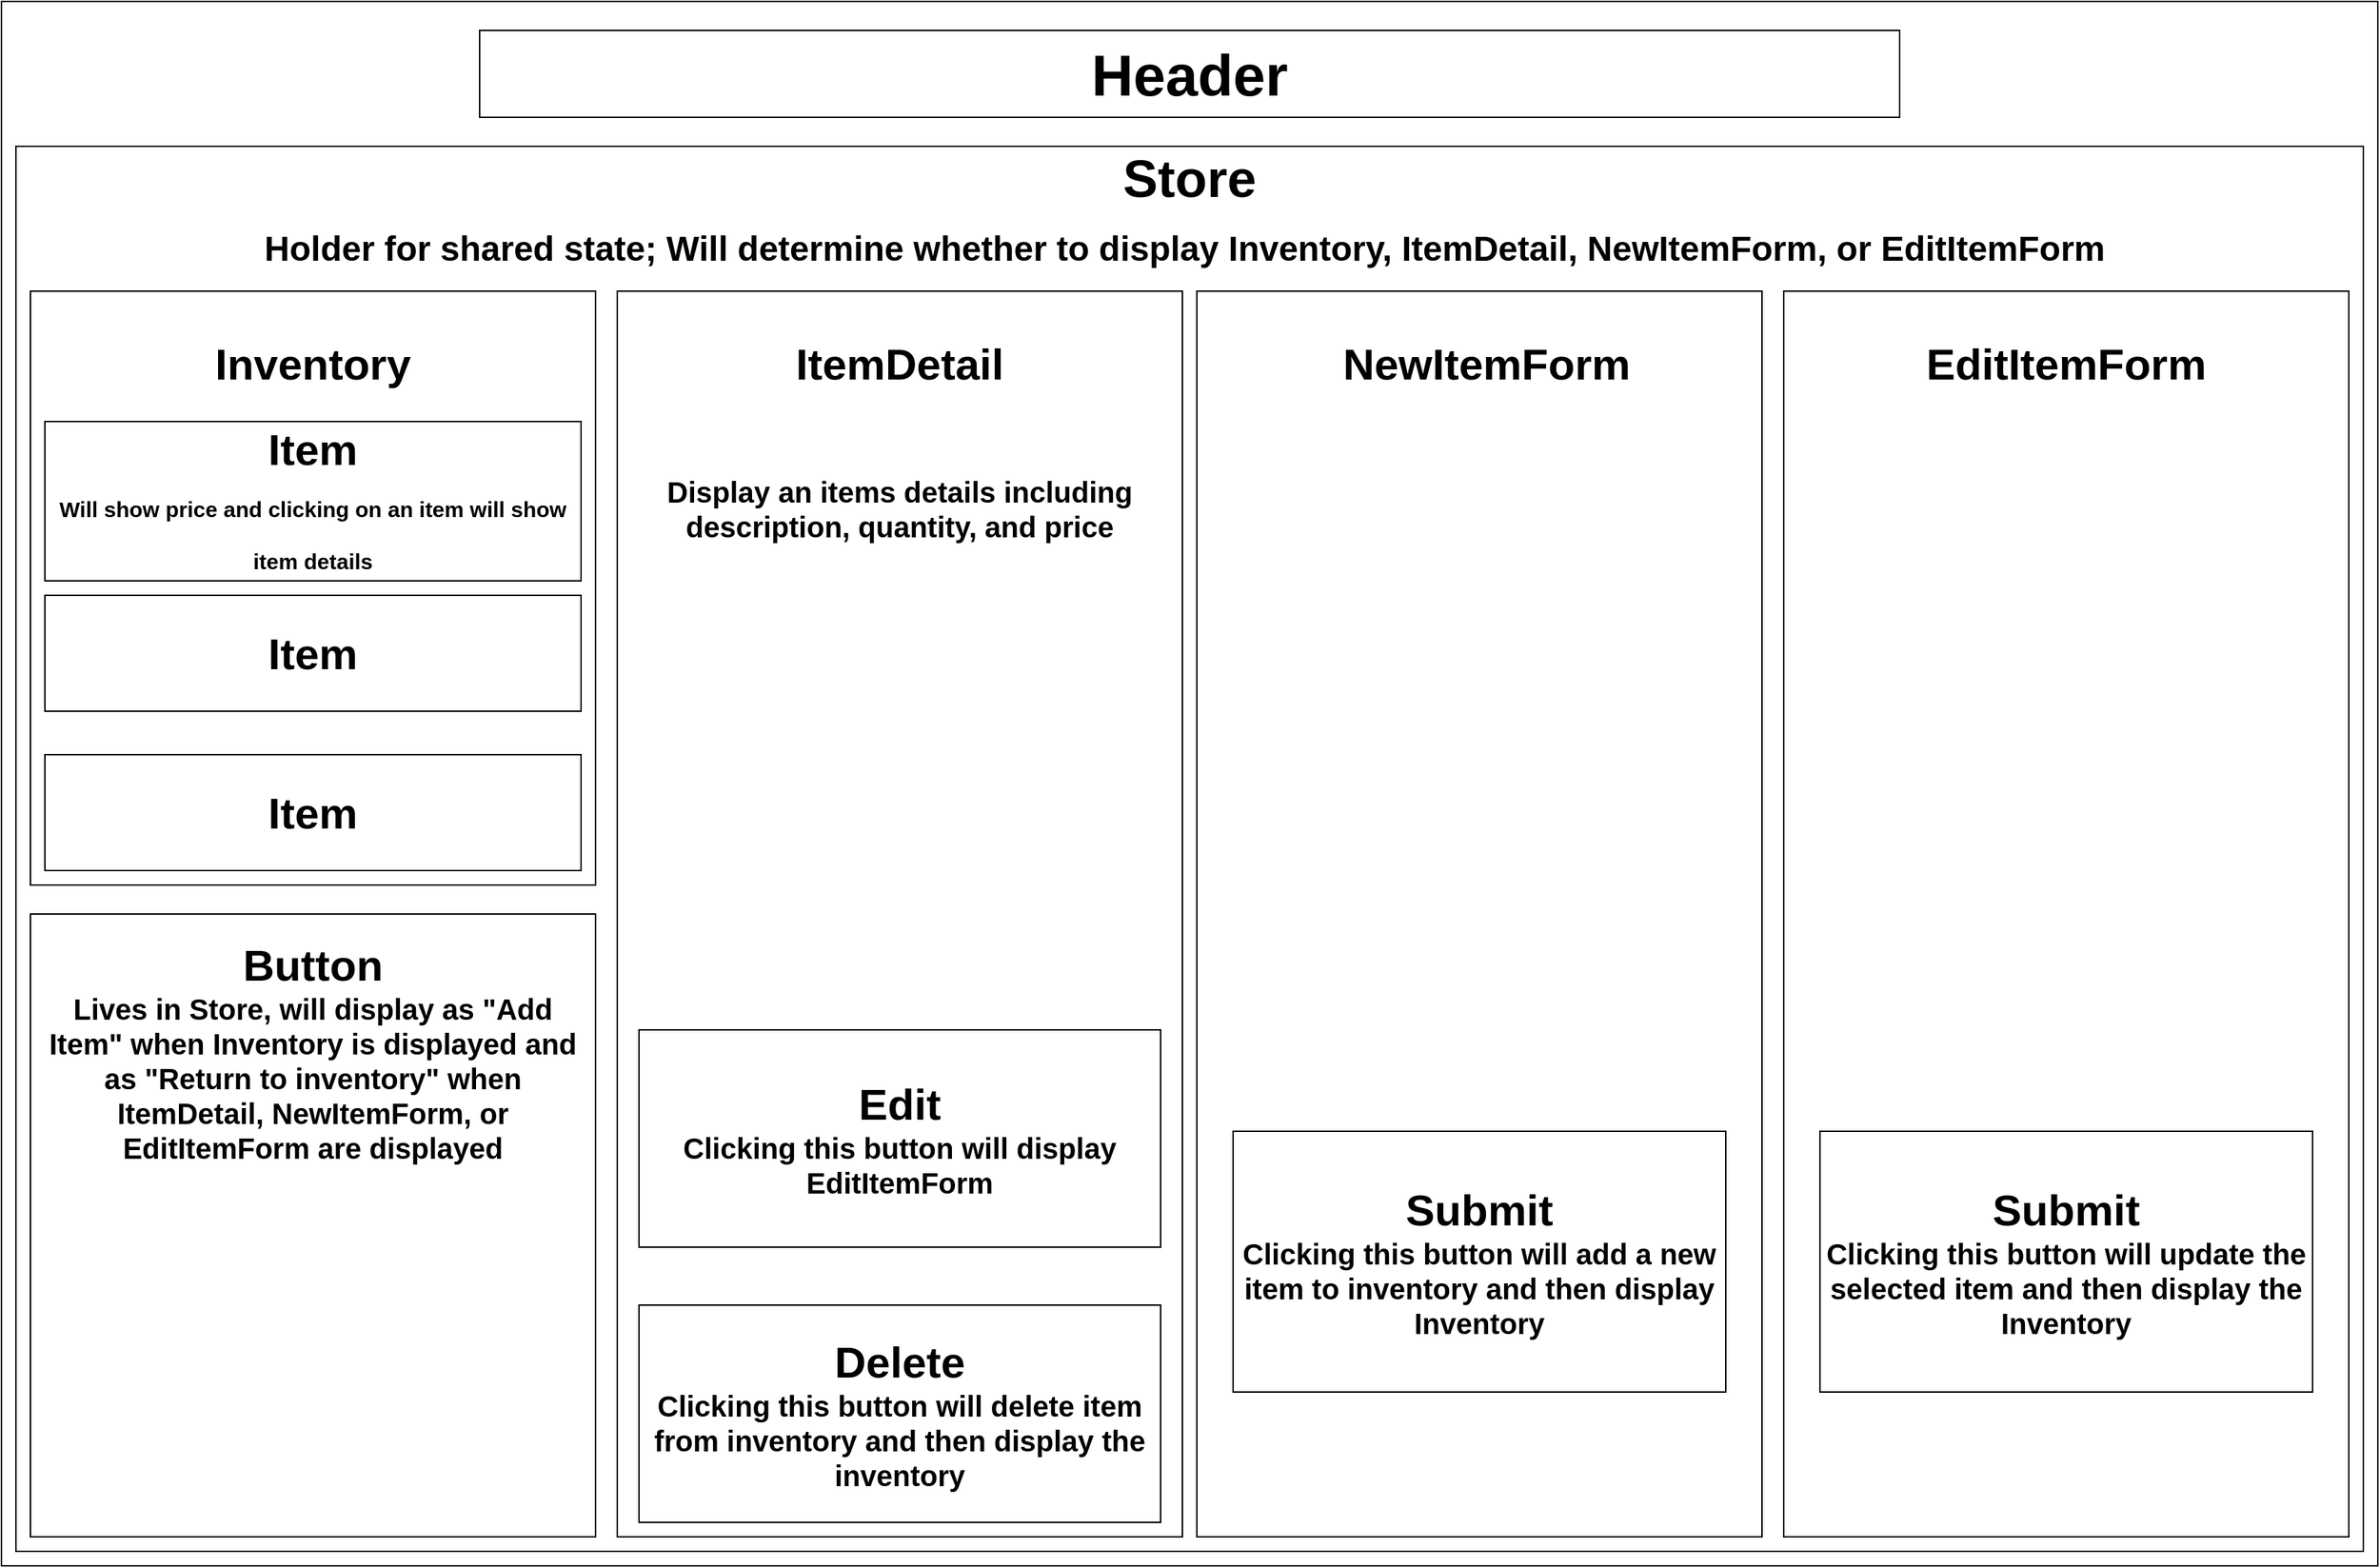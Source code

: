 <mxfile version="21.7.2" type="google">
  <diagram name="Page-1" id="5zG7kCC6EmnRIl-oexCE">
    <mxGraphModel grid="1" page="1" gridSize="10" guides="1" tooltips="1" connect="1" arrows="1" fold="1" pageScale="1" pageWidth="850" pageHeight="1100" math="0" shadow="0">
      <root>
        <mxCell id="0" />
        <mxCell id="1" parent="0" />
        <mxCell id="uSbh5QeXG2JKlUTtGhnt-6" value="" style="rounded=0;whiteSpace=wrap;html=1;" vertex="1" parent="1">
          <mxGeometry x="-400" y="40" width="1640" height="1080" as="geometry" />
        </mxCell>
        <mxCell id="uSbh5QeXG2JKlUTtGhnt-8" value="" style="rounded=0;whiteSpace=wrap;html=1;" vertex="1" parent="1">
          <mxGeometry x="-390" y="140" width="1620" height="970" as="geometry" />
        </mxCell>
        <mxCell id="uSbh5QeXG2JKlUTtGhnt-3" value="Store&lt;font style=&quot;font-size: 24px;&quot;&gt;&lt;br&gt;Holder for shared state; Will determine whether to display Inventory, ItemDetail, NewItemForm, or EditItemForm&amp;nbsp;&lt;br&gt;&lt;/font&gt;" style="text;html=1;strokeColor=none;fillColor=none;align=center;verticalAlign=middle;whiteSpace=wrap;rounded=0;strokeWidth=1;fontSize=36;fontStyle=1;spacingTop=-12;" vertex="1" parent="1">
          <mxGeometry x="-380" y="140" width="1600" height="100" as="geometry" />
        </mxCell>
        <mxCell id="uSbh5QeXG2JKlUTtGhnt-4" value="" style="rounded=0;whiteSpace=wrap;html=1;" vertex="1" parent="1">
          <mxGeometry x="-380" y="240" width="390" height="410" as="geometry" />
        </mxCell>
        <mxCell id="uSbh5QeXG2JKlUTtGhnt-5" value="" style="rounded=0;whiteSpace=wrap;html=1;" vertex="1" parent="1">
          <mxGeometry x="25" y="240" width="390" height="860" as="geometry" />
        </mxCell>
        <mxCell id="uSbh5QeXG2JKlUTtGhnt-7" value="&lt;font style=&quot;font-size: 40px;&quot;&gt;&lt;b&gt;Header&lt;/b&gt;&lt;/font&gt;" style="rounded=0;whiteSpace=wrap;html=1;" vertex="1" parent="1">
          <mxGeometry x="-70" y="60" width="980" height="60" as="geometry" />
        </mxCell>
        <mxCell id="uSbh5QeXG2JKlUTtGhnt-9" value="" style="rounded=0;whiteSpace=wrap;html=1;" vertex="1" parent="1">
          <mxGeometry x="830" y="240" width="390" height="860" as="geometry" />
        </mxCell>
        <mxCell id="uSbh5QeXG2JKlUTtGhnt-12" value="Inventory" style="text;html=1;strokeColor=none;fillColor=none;align=center;verticalAlign=middle;whiteSpace=wrap;rounded=0;fontSize=30;fontStyle=1" vertex="1" parent="1">
          <mxGeometry x="-355" y="260" width="340" height="60" as="geometry" />
        </mxCell>
        <mxCell id="uSbh5QeXG2JKlUTtGhnt-13" value="" style="rounded=0;whiteSpace=wrap;html=1;" vertex="1" parent="1">
          <mxGeometry x="425" y="240" width="390" height="860" as="geometry" />
        </mxCell>
        <mxCell id="uSbh5QeXG2JKlUTtGhnt-11" value="NewItemForm" style="text;html=1;strokeColor=none;fillColor=none;align=center;verticalAlign=middle;whiteSpace=wrap;rounded=0;fontSize=30;fontStyle=1" vertex="1" parent="1">
          <mxGeometry x="455" y="260" width="340" height="60" as="geometry" />
        </mxCell>
        <mxCell id="uSbh5QeXG2JKlUTtGhnt-10" value="ItemDetail" style="text;html=1;strokeColor=none;fillColor=none;align=center;verticalAlign=middle;whiteSpace=wrap;rounded=0;fontSize=30;fontStyle=1" vertex="1" parent="1">
          <mxGeometry x="50" y="260" width="340" height="60" as="geometry" />
        </mxCell>
        <mxCell id="uSbh5QeXG2JKlUTtGhnt-14" value="EditItemForm" style="text;html=1;strokeColor=none;fillColor=none;align=center;verticalAlign=middle;whiteSpace=wrap;rounded=0;fontSize=30;fontStyle=1" vertex="1" parent="1">
          <mxGeometry x="855" y="260" width="340" height="60" as="geometry" />
        </mxCell>
        <mxCell id="uSbh5QeXG2JKlUTtGhnt-15" value="Item&lt;br style=&quot;font-size: 29px;&quot;&gt;&lt;span style=&quot;font-size: 15px;&quot;&gt;Will show price and clicking on an item will show item details&lt;/span&gt;" style="rounded=0;whiteSpace=wrap;html=1;fontSize=30;fontStyle=1" vertex="1" parent="1">
          <mxGeometry x="-370" y="330" width="370" height="110" as="geometry" />
        </mxCell>
        <mxCell id="uSbh5QeXG2JKlUTtGhnt-16" value="Item" style="rounded=0;whiteSpace=wrap;html=1;fontSize=30;fontStyle=1" vertex="1" parent="1">
          <mxGeometry x="-370" y="450" width="370" height="80" as="geometry" />
        </mxCell>
        <mxCell id="uSbh5QeXG2JKlUTtGhnt-17" value="Item" style="rounded=0;whiteSpace=wrap;html=1;fontSize=30;fontStyle=1" vertex="1" parent="1">
          <mxGeometry x="-370" y="560" width="370" height="80" as="geometry" />
        </mxCell>
        <mxCell id="uSbh5QeXG2JKlUTtGhnt-18" value="" style="rounded=0;whiteSpace=wrap;html=1;" vertex="1" parent="1">
          <mxGeometry x="-380" y="670" width="390" height="430" as="geometry" />
        </mxCell>
        <mxCell id="uSbh5QeXG2JKlUTtGhnt-19" value="&lt;b style=&quot;&quot;&gt;&lt;font style=&quot;&quot;&gt;&lt;span style=&quot;font-size: 30px;&quot;&gt;Button&lt;/span&gt;&lt;br&gt;&lt;span style=&quot;font-size: 20px;&quot;&gt;Lives in Store, will display as &quot;Add Item&quot; when Inventory is displayed and as &quot;Return to inventory&quot; when ItemDetail, NewItemForm, or EditItemForm are displayed&lt;/span&gt;&lt;br&gt;&lt;/font&gt;&lt;/b&gt;" style="text;html=1;strokeColor=none;fillColor=none;align=center;verticalAlign=middle;whiteSpace=wrap;rounded=0;" vertex="1" parent="1">
          <mxGeometry x="-370" y="680" width="370" height="170" as="geometry" />
        </mxCell>
        <mxCell id="uSbh5QeXG2JKlUTtGhnt-21" value="&lt;font style=&quot;font-size: 20px;&quot;&gt;&lt;b&gt;Display an items details including description, quantity, and price&lt;/b&gt;&lt;/font&gt;" style="text;html=1;strokeColor=none;fillColor=none;align=center;verticalAlign=middle;whiteSpace=wrap;rounded=0;" vertex="1" parent="1">
          <mxGeometry x="50" y="340" width="340" height="100" as="geometry" />
        </mxCell>
        <mxCell id="uSbh5QeXG2JKlUTtGhnt-22" value="&lt;b style=&quot;font-size: 30px;&quot;&gt;Edit&lt;br&gt;&lt;/b&gt;&lt;font style=&quot;font-size: 20px;&quot;&gt;&lt;b&gt;Clicking this button will display EditItemForm&lt;/b&gt;&lt;/font&gt;" style="rounded=0;whiteSpace=wrap;html=1;" vertex="1" parent="1">
          <mxGeometry x="40" y="750" width="360" height="150" as="geometry" />
        </mxCell>
        <mxCell id="uSbh5QeXG2JKlUTtGhnt-24" value="&lt;font style=&quot;&quot;&gt;&lt;b style=&quot;&quot;&gt;&lt;span style=&quot;font-size: 30px;&quot;&gt;Delete&lt;br&gt;&lt;/span&gt;&lt;span style=&quot;font-size: 20px;&quot;&gt;Clicking this button will delete item from inventory and then display the inventory&lt;/span&gt;&lt;/b&gt;&lt;/font&gt;" style="rounded=0;whiteSpace=wrap;html=1;" vertex="1" parent="1">
          <mxGeometry x="40" y="940" width="360" height="150" as="geometry" />
        </mxCell>
        <mxCell id="uSbh5QeXG2JKlUTtGhnt-25" value="&lt;b style=&quot;&quot;&gt;&lt;font style=&quot;font-size: 30px;&quot;&gt;Submit&lt;/font&gt;&lt;br&gt;&lt;span style=&quot;font-size: 20px;&quot;&gt;Clicking this button will add a new item to inventory and then display Inventory&lt;/span&gt;&lt;/b&gt;" style="rounded=0;whiteSpace=wrap;html=1;" vertex="1" parent="1">
          <mxGeometry x="450" y="820" width="340" height="180" as="geometry" />
        </mxCell>
        <mxCell id="uSbh5QeXG2JKlUTtGhnt-26" value="&lt;b style=&quot;&quot;&gt;&lt;font style=&quot;font-size: 30px;&quot;&gt;Submit&lt;/font&gt;&lt;br&gt;&lt;span style=&quot;font-size: 20px;&quot;&gt;Clicking this button will update the selected item and then display the Inventory&lt;/span&gt;&lt;/b&gt;" style="rounded=0;whiteSpace=wrap;html=1;" vertex="1" parent="1">
          <mxGeometry x="855" y="820" width="340" height="180" as="geometry" />
        </mxCell>
      </root>
    </mxGraphModel>
  </diagram>
</mxfile>
